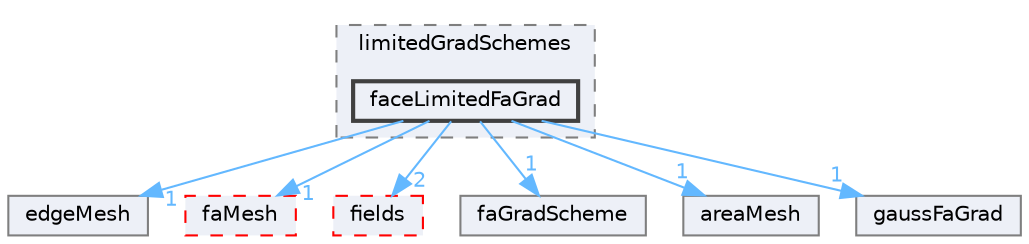digraph "src/finiteArea/finiteArea/gradSchemes/limitedGradSchemes/faceLimitedFaGrad"
{
 // LATEX_PDF_SIZE
  bgcolor="transparent";
  edge [fontname=Helvetica,fontsize=10,labelfontname=Helvetica,labelfontsize=10];
  node [fontname=Helvetica,fontsize=10,shape=box,height=0.2,width=0.4];
  compound=true
  subgraph clusterdir_0c3fe44de402e04376aa43682cac4866 {
    graph [ bgcolor="#edf0f7", pencolor="grey50", label="limitedGradSchemes", fontname=Helvetica,fontsize=10 style="filled,dashed", URL="dir_0c3fe44de402e04376aa43682cac4866.html",tooltip=""]
  dir_19b9d98977e41911c952538aab5975c4 [label="faceLimitedFaGrad", fillcolor="#edf0f7", color="grey25", style="filled,bold", URL="dir_19b9d98977e41911c952538aab5975c4.html",tooltip=""];
  }
  dir_6ef5889ffbfbbd682d743a67e9ce9e17 [label="edgeMesh", fillcolor="#edf0f7", color="grey50", style="filled", URL="dir_6ef5889ffbfbbd682d743a67e9ce9e17.html",tooltip=""];
  dir_f14612db68a06d13a87d37d60dc895d5 [label="faMesh", fillcolor="#edf0f7", color="red", style="filled,dashed", URL="dir_f14612db68a06d13a87d37d60dc895d5.html",tooltip=""];
  dir_82c77a639fb8894523e0866635d617d1 [label="fields", fillcolor="#edf0f7", color="red", style="filled,dashed", URL="dir_82c77a639fb8894523e0866635d617d1.html",tooltip=""];
  dir_999970b336e746faff42463e72c22c77 [label="faGradScheme", fillcolor="#edf0f7", color="grey50", style="filled", URL="dir_999970b336e746faff42463e72c22c77.html",tooltip=""];
  dir_aa4bce7a1abbd72ee1f4d02ddf362a3b [label="areaMesh", fillcolor="#edf0f7", color="grey50", style="filled", URL="dir_aa4bce7a1abbd72ee1f4d02ddf362a3b.html",tooltip=""];
  dir_cd298d060744651ce9fb813038c0019e [label="gaussFaGrad", fillcolor="#edf0f7", color="grey50", style="filled", URL="dir_cd298d060744651ce9fb813038c0019e.html",tooltip=""];
  dir_19b9d98977e41911c952538aab5975c4->dir_6ef5889ffbfbbd682d743a67e9ce9e17 [headlabel="1", labeldistance=1.5 headhref="dir_001257_001111.html" href="dir_001257_001111.html" color="steelblue1" fontcolor="steelblue1"];
  dir_19b9d98977e41911c952538aab5975c4->dir_82c77a639fb8894523e0866635d617d1 [headlabel="2", labeldistance=1.5 headhref="dir_001257_001330.html" href="dir_001257_001330.html" color="steelblue1" fontcolor="steelblue1"];
  dir_19b9d98977e41911c952538aab5975c4->dir_999970b336e746faff42463e72c22c77 [headlabel="1", labeldistance=1.5 headhref="dir_001257_001288.html" href="dir_001257_001288.html" color="steelblue1" fontcolor="steelblue1"];
  dir_19b9d98977e41911c952538aab5975c4->dir_aa4bce7a1abbd72ee1f4d02ddf362a3b [headlabel="1", labeldistance=1.5 headhref="dir_001257_000121.html" href="dir_001257_000121.html" color="steelblue1" fontcolor="steelblue1"];
  dir_19b9d98977e41911c952538aab5975c4->dir_cd298d060744651ce9fb813038c0019e [headlabel="1", labeldistance=1.5 headhref="dir_001257_001593.html" href="dir_001257_001593.html" color="steelblue1" fontcolor="steelblue1"];
  dir_19b9d98977e41911c952538aab5975c4->dir_f14612db68a06d13a87d37d60dc895d5 [headlabel="1", labeldistance=1.5 headhref="dir_001257_001295.html" href="dir_001257_001295.html" color="steelblue1" fontcolor="steelblue1"];
}
